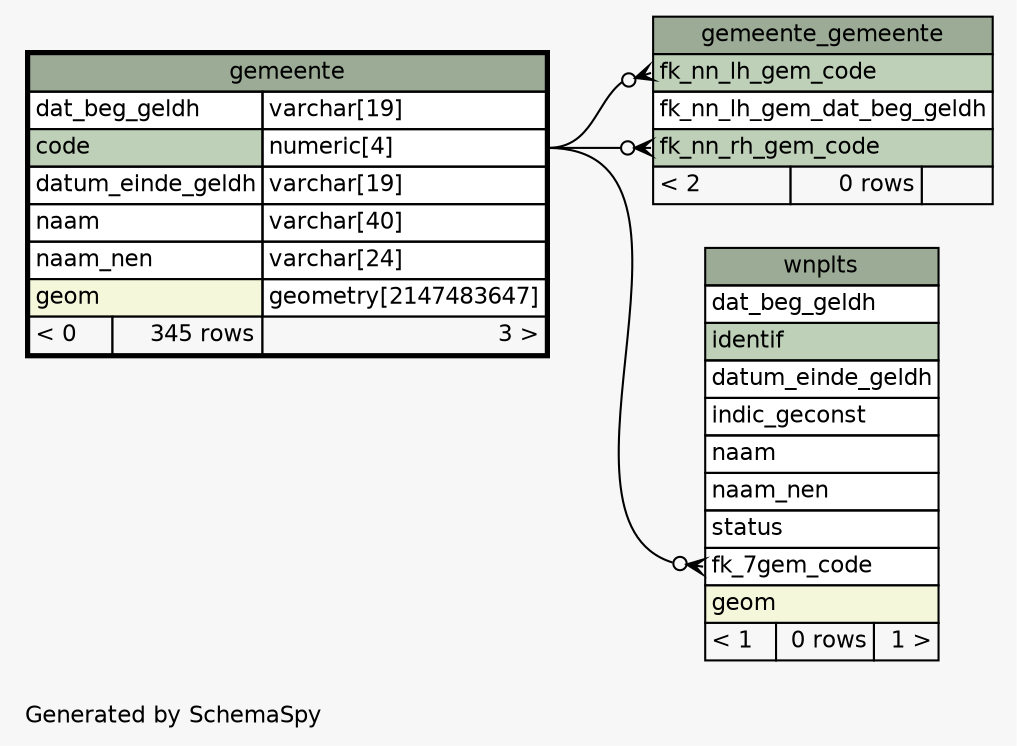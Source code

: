 // dot 2.43.0 on Linux 5.19.0-46-generic
// SchemaSpy rev Unknown
digraph "oneDegreeRelationshipsDiagram" {
  graph [
    rankdir="RL"
    bgcolor="#f7f7f7"
    label="\nGenerated by SchemaSpy"
    labeljust="l"
    nodesep="0.18"
    ranksep="0.46"
    fontname="Helvetica"
    fontsize="11"
  ];
  node [
    fontname="Helvetica"
    fontsize="11"
    shape="plaintext"
  ];
  edge [
    arrowsize="0.8"
  ];
  "gemeente_gemeente":"fk_nn_lh_gem_code":w -> "gemeente":"code.type":e [arrowhead=none dir=back arrowtail=crowodot];
  "gemeente_gemeente":"fk_nn_rh_gem_code":w -> "gemeente":"code.type":e [arrowhead=none dir=back arrowtail=crowodot];
  "wnplts":"fk_7gem_code":w -> "gemeente":"code.type":e [arrowhead=none dir=back arrowtail=crowodot];
  "gemeente" [
    label=<
    <TABLE BORDER="2" CELLBORDER="1" CELLSPACING="0" BGCOLOR="#ffffff">
      <TR><TD COLSPAN="3" BGCOLOR="#9bab96" ALIGN="CENTER">gemeente</TD></TR>
      <TR><TD PORT="dat_beg_geldh" COLSPAN="2" ALIGN="LEFT">dat_beg_geldh</TD><TD PORT="dat_beg_geldh.type" ALIGN="LEFT">varchar[19]</TD></TR>
      <TR><TD PORT="code" COLSPAN="2" BGCOLOR="#bed1b8" ALIGN="LEFT">code</TD><TD PORT="code.type" ALIGN="LEFT">numeric[4]</TD></TR>
      <TR><TD PORT="datum_einde_geldh" COLSPAN="2" ALIGN="LEFT">datum_einde_geldh</TD><TD PORT="datum_einde_geldh.type" ALIGN="LEFT">varchar[19]</TD></TR>
      <TR><TD PORT="naam" COLSPAN="2" ALIGN="LEFT">naam</TD><TD PORT="naam.type" ALIGN="LEFT">varchar[40]</TD></TR>
      <TR><TD PORT="naam_nen" COLSPAN="2" ALIGN="LEFT">naam_nen</TD><TD PORT="naam_nen.type" ALIGN="LEFT">varchar[24]</TD></TR>
      <TR><TD PORT="geom" COLSPAN="2" BGCOLOR="#f4f7da" ALIGN="LEFT">geom</TD><TD PORT="geom.type" ALIGN="LEFT">geometry[2147483647]</TD></TR>
      <TR><TD ALIGN="LEFT" BGCOLOR="#f7f7f7">&lt; 0</TD><TD ALIGN="RIGHT" BGCOLOR="#f7f7f7">345 rows</TD><TD ALIGN="RIGHT" BGCOLOR="#f7f7f7">3 &gt;</TD></TR>
    </TABLE>>
    URL="gemeente.html"
    tooltip="gemeente"
  ];
  "gemeente_gemeente" [
    label=<
    <TABLE BORDER="0" CELLBORDER="1" CELLSPACING="0" BGCOLOR="#ffffff">
      <TR><TD COLSPAN="3" BGCOLOR="#9bab96" ALIGN="CENTER">gemeente_gemeente</TD></TR>
      <TR><TD PORT="fk_nn_lh_gem_code" COLSPAN="3" BGCOLOR="#bed1b8" ALIGN="LEFT">fk_nn_lh_gem_code</TD></TR>
      <TR><TD PORT="fk_nn_lh_gem_dat_beg_geldh" COLSPAN="3" ALIGN="LEFT">fk_nn_lh_gem_dat_beg_geldh</TD></TR>
      <TR><TD PORT="fk_nn_rh_gem_code" COLSPAN="3" BGCOLOR="#bed1b8" ALIGN="LEFT">fk_nn_rh_gem_code</TD></TR>
      <TR><TD ALIGN="LEFT" BGCOLOR="#f7f7f7">&lt; 2</TD><TD ALIGN="RIGHT" BGCOLOR="#f7f7f7">0 rows</TD><TD ALIGN="RIGHT" BGCOLOR="#f7f7f7">  </TD></TR>
    </TABLE>>
    URL="gemeente_gemeente.html"
    tooltip="gemeente_gemeente"
  ];
  "wnplts" [
    label=<
    <TABLE BORDER="0" CELLBORDER="1" CELLSPACING="0" BGCOLOR="#ffffff">
      <TR><TD COLSPAN="3" BGCOLOR="#9bab96" ALIGN="CENTER">wnplts</TD></TR>
      <TR><TD PORT="dat_beg_geldh" COLSPAN="3" ALIGN="LEFT">dat_beg_geldh</TD></TR>
      <TR><TD PORT="identif" COLSPAN="3" BGCOLOR="#bed1b8" ALIGN="LEFT">identif</TD></TR>
      <TR><TD PORT="datum_einde_geldh" COLSPAN="3" ALIGN="LEFT">datum_einde_geldh</TD></TR>
      <TR><TD PORT="indic_geconst" COLSPAN="3" ALIGN="LEFT">indic_geconst</TD></TR>
      <TR><TD PORT="naam" COLSPAN="3" ALIGN="LEFT">naam</TD></TR>
      <TR><TD PORT="naam_nen" COLSPAN="3" ALIGN="LEFT">naam_nen</TD></TR>
      <TR><TD PORT="status" COLSPAN="3" ALIGN="LEFT">status</TD></TR>
      <TR><TD PORT="fk_7gem_code" COLSPAN="3" ALIGN="LEFT">fk_7gem_code</TD></TR>
      <TR><TD PORT="geom" COLSPAN="3" BGCOLOR="#f4f7da" ALIGN="LEFT">geom</TD></TR>
      <TR><TD ALIGN="LEFT" BGCOLOR="#f7f7f7">&lt; 1</TD><TD ALIGN="RIGHT" BGCOLOR="#f7f7f7">0 rows</TD><TD ALIGN="RIGHT" BGCOLOR="#f7f7f7">1 &gt;</TD></TR>
    </TABLE>>
    URL="wnplts.html"
    tooltip="wnplts"
  ];
}
